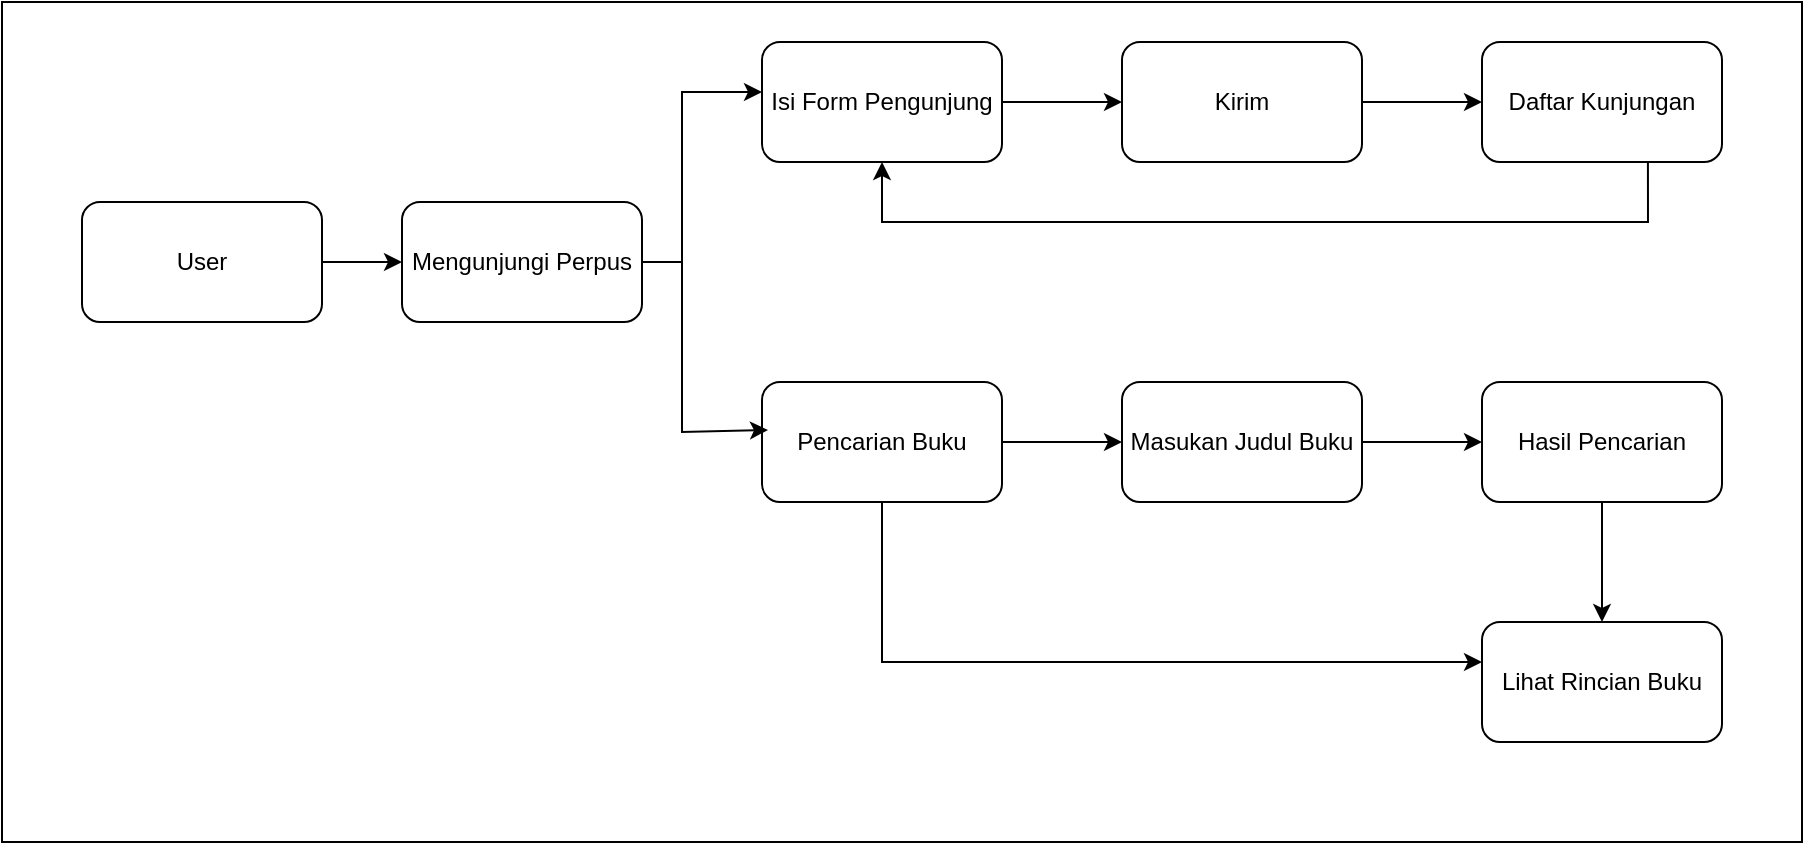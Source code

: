 <mxfile version="23.0.2" type="github">
  <diagram name="Page-1" id="A_Xpjy8Mjb4BNPcDQQ_6">
    <mxGraphModel dx="1904" dy="627" grid="1" gridSize="10" guides="1" tooltips="1" connect="1" arrows="1" fold="1" page="1" pageScale="1" pageWidth="850" pageHeight="1100" math="0" shadow="0">
      <root>
        <mxCell id="0" />
        <mxCell id="1" parent="0" />
        <mxCell id="vUqDQVvryVtN819dwArx-7" value="" style="rounded=0;whiteSpace=wrap;html=1;direction=west;" vertex="1" parent="1">
          <mxGeometry x="-40" y="40" width="900" height="420" as="geometry" />
        </mxCell>
        <mxCell id="vUqDQVvryVtN819dwArx-9" value="User" style="rounded=1;whiteSpace=wrap;html=1;" vertex="1" parent="1">
          <mxGeometry y="140" width="120" height="60" as="geometry" />
        </mxCell>
        <mxCell id="vUqDQVvryVtN819dwArx-10" value="Mengunjungi Perpus" style="rounded=1;whiteSpace=wrap;html=1;" vertex="1" parent="1">
          <mxGeometry x="160" y="140" width="120" height="60" as="geometry" />
        </mxCell>
        <mxCell id="vUqDQVvryVtN819dwArx-11" value="Isi Form Pengunjung" style="rounded=1;whiteSpace=wrap;html=1;" vertex="1" parent="1">
          <mxGeometry x="340" y="60" width="120" height="60" as="geometry" />
        </mxCell>
        <mxCell id="vUqDQVvryVtN819dwArx-12" value="Pencarian Buku" style="rounded=1;whiteSpace=wrap;html=1;" vertex="1" parent="1">
          <mxGeometry x="340" y="230" width="120" height="60" as="geometry" />
        </mxCell>
        <mxCell id="vUqDQVvryVtN819dwArx-13" value="Kirim" style="rounded=1;whiteSpace=wrap;html=1;" vertex="1" parent="1">
          <mxGeometry x="520" y="60" width="120" height="60" as="geometry" />
        </mxCell>
        <mxCell id="vUqDQVvryVtN819dwArx-14" value="Daftar Kunjungan" style="rounded=1;whiteSpace=wrap;html=1;" vertex="1" parent="1">
          <mxGeometry x="700" y="60" width="120" height="60" as="geometry" />
        </mxCell>
        <mxCell id="vUqDQVvryVtN819dwArx-15" value="Hasil Pencarian" style="rounded=1;whiteSpace=wrap;html=1;" vertex="1" parent="1">
          <mxGeometry x="700" y="230" width="120" height="60" as="geometry" />
        </mxCell>
        <mxCell id="vUqDQVvryVtN819dwArx-16" value="Masukan Judul Buku" style="rounded=1;whiteSpace=wrap;html=1;" vertex="1" parent="1">
          <mxGeometry x="520" y="230" width="120" height="60" as="geometry" />
        </mxCell>
        <mxCell id="vUqDQVvryVtN819dwArx-17" value="Lihat Rincian Buku" style="rounded=1;whiteSpace=wrap;html=1;" vertex="1" parent="1">
          <mxGeometry x="700" y="350" width="120" height="60" as="geometry" />
        </mxCell>
        <mxCell id="vUqDQVvryVtN819dwArx-18" value="" style="endArrow=classic;html=1;rounded=0;exitX=1;exitY=0.5;exitDx=0;exitDy=0;entryX=0;entryY=0.5;entryDx=0;entryDy=0;" edge="1" parent="1" source="vUqDQVvryVtN819dwArx-9" target="vUqDQVvryVtN819dwArx-10">
          <mxGeometry width="50" height="50" relative="1" as="geometry">
            <mxPoint x="400" y="350" as="sourcePoint" />
            <mxPoint x="450" y="300" as="targetPoint" />
          </mxGeometry>
        </mxCell>
        <mxCell id="vUqDQVvryVtN819dwArx-22" value="" style="endArrow=none;html=1;rounded=0;exitX=1;exitY=0.5;exitDx=0;exitDy=0;" edge="1" parent="1" source="vUqDQVvryVtN819dwArx-10">
          <mxGeometry width="50" height="50" relative="1" as="geometry">
            <mxPoint x="410" y="350" as="sourcePoint" />
            <mxPoint x="300" y="170" as="targetPoint" />
          </mxGeometry>
        </mxCell>
        <mxCell id="vUqDQVvryVtN819dwArx-24" value="" style="endArrow=classic;startArrow=classic;html=1;rounded=0;entryX=0;entryY=0.5;entryDx=0;entryDy=0;exitX=0.025;exitY=0.4;exitDx=0;exitDy=0;exitPerimeter=0;" edge="1" parent="1" source="vUqDQVvryVtN819dwArx-12">
          <mxGeometry width="50" height="50" relative="1" as="geometry">
            <mxPoint x="10" y="242.67" as="sourcePoint" />
            <mxPoint x="340" y="85" as="targetPoint" />
            <Array as="points">
              <mxPoint x="300" y="255" />
              <mxPoint x="300" y="165" />
              <mxPoint x="300" y="85" />
            </Array>
          </mxGeometry>
        </mxCell>
        <mxCell id="vUqDQVvryVtN819dwArx-25" value="" style="endArrow=classic;html=1;rounded=0;exitX=1;exitY=0.5;exitDx=0;exitDy=0;entryX=0;entryY=0.5;entryDx=0;entryDy=0;" edge="1" parent="1" source="vUqDQVvryVtN819dwArx-11" target="vUqDQVvryVtN819dwArx-13">
          <mxGeometry width="50" height="50" relative="1" as="geometry">
            <mxPoint x="400" y="350" as="sourcePoint" />
            <mxPoint x="450" y="300" as="targetPoint" />
          </mxGeometry>
        </mxCell>
        <mxCell id="vUqDQVvryVtN819dwArx-26" value="" style="endArrow=classic;html=1;rounded=0;exitX=1;exitY=0.5;exitDx=0;exitDy=0;entryX=0;entryY=0.5;entryDx=0;entryDy=0;" edge="1" parent="1" source="vUqDQVvryVtN819dwArx-13" target="vUqDQVvryVtN819dwArx-14">
          <mxGeometry width="50" height="50" relative="1" as="geometry">
            <mxPoint x="400" y="220" as="sourcePoint" />
            <mxPoint x="450" y="170" as="targetPoint" />
          </mxGeometry>
        </mxCell>
        <mxCell id="vUqDQVvryVtN819dwArx-27" value="" style="endArrow=classic;html=1;rounded=0;exitX=0.5;exitY=1;exitDx=0;exitDy=0;entryX=0.392;entryY=1;entryDx=0;entryDy=0;entryPerimeter=0;" edge="1" parent="1">
          <mxGeometry width="50" height="50" relative="1" as="geometry">
            <mxPoint x="782.96" y="120" as="sourcePoint" />
            <mxPoint x="400.0" y="120" as="targetPoint" />
            <Array as="points">
              <mxPoint x="783" y="150" />
              <mxPoint x="590" y="150" />
              <mxPoint x="400" y="150" />
            </Array>
          </mxGeometry>
        </mxCell>
        <mxCell id="vUqDQVvryVtN819dwArx-29" value="" style="endArrow=classic;html=1;rounded=0;exitX=1;exitY=0.5;exitDx=0;exitDy=0;entryX=0;entryY=0.5;entryDx=0;entryDy=0;" edge="1" parent="1" source="vUqDQVvryVtN819dwArx-12" target="vUqDQVvryVtN819dwArx-16">
          <mxGeometry width="50" height="50" relative="1" as="geometry">
            <mxPoint x="400" y="220" as="sourcePoint" />
            <mxPoint x="450" y="170" as="targetPoint" />
          </mxGeometry>
        </mxCell>
        <mxCell id="vUqDQVvryVtN819dwArx-34" value="" style="endArrow=classic;html=1;rounded=0;exitX=1;exitY=0.5;exitDx=0;exitDy=0;entryX=0;entryY=0.5;entryDx=0;entryDy=0;" edge="1" parent="1" source="vUqDQVvryVtN819dwArx-16" target="vUqDQVvryVtN819dwArx-15">
          <mxGeometry width="50" height="50" relative="1" as="geometry">
            <mxPoint x="400" y="220" as="sourcePoint" />
            <mxPoint x="450" y="170" as="targetPoint" />
          </mxGeometry>
        </mxCell>
        <mxCell id="vUqDQVvryVtN819dwArx-35" value="" style="endArrow=classic;html=1;rounded=0;exitX=0.5;exitY=1;exitDx=0;exitDy=0;" edge="1" parent="1" source="vUqDQVvryVtN819dwArx-15" target="vUqDQVvryVtN819dwArx-17">
          <mxGeometry width="50" height="50" relative="1" as="geometry">
            <mxPoint x="400" y="220" as="sourcePoint" />
            <mxPoint x="450" y="170" as="targetPoint" />
          </mxGeometry>
        </mxCell>
        <mxCell id="vUqDQVvryVtN819dwArx-41" value="" style="endArrow=classic;html=1;rounded=0;exitX=0.5;exitY=1;exitDx=0;exitDy=0;" edge="1" parent="1" source="vUqDQVvryVtN819dwArx-12">
          <mxGeometry width="50" height="50" relative="1" as="geometry">
            <mxPoint x="400" y="220" as="sourcePoint" />
            <mxPoint x="700" y="370" as="targetPoint" />
            <Array as="points">
              <mxPoint x="400" y="370" />
            </Array>
          </mxGeometry>
        </mxCell>
      </root>
    </mxGraphModel>
  </diagram>
</mxfile>
